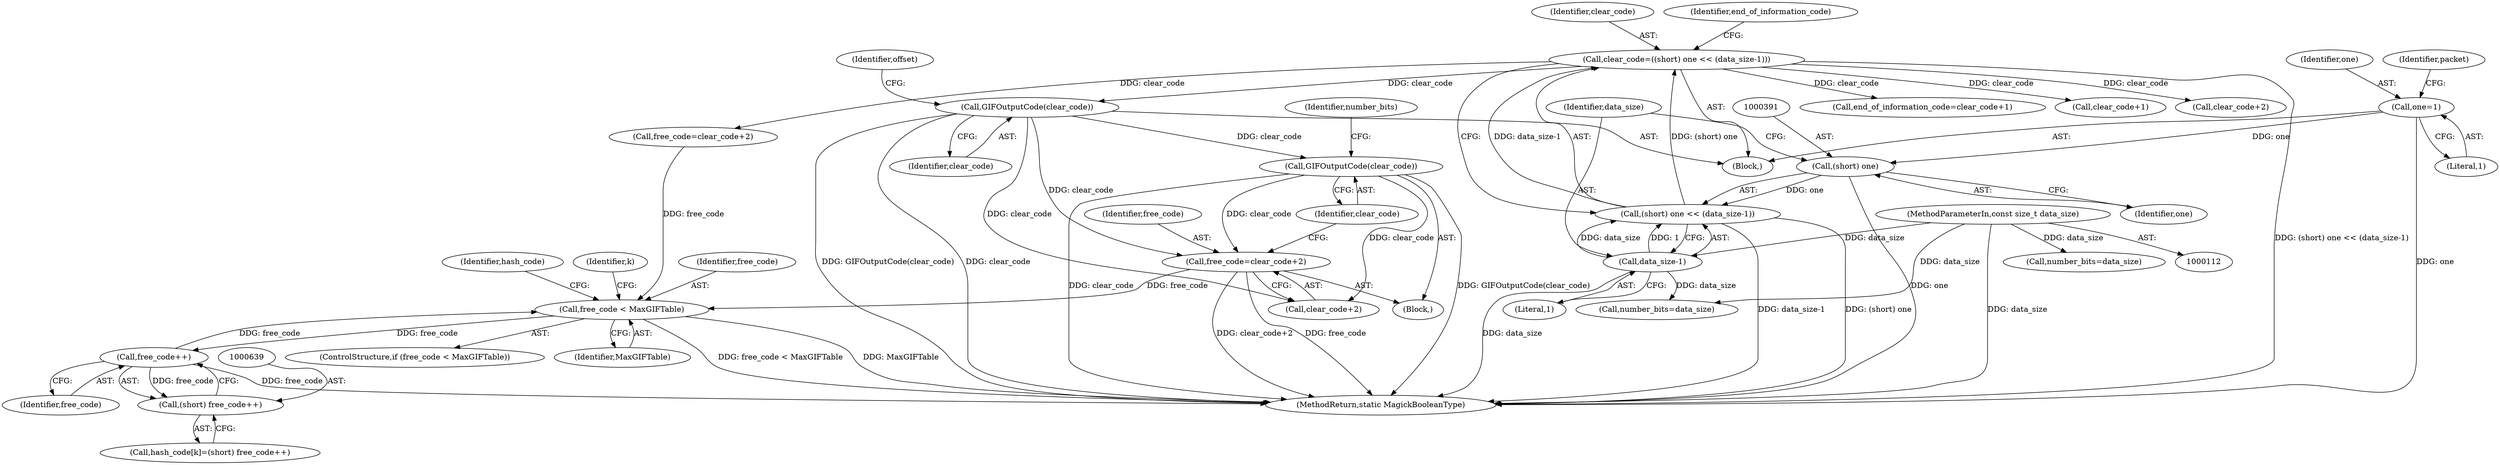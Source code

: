 digraph "0_ImageMagick6_19651f3db63fa1511ed83a348c4c82fa553f8d01@API" {
"1000670" [label="(Call,free_code=clear_code+2)"];
"1000675" [label="(Call,GIFOutputCode(clear_code))"];
"1000415" [label="(Call,GIFOutputCode(clear_code))"];
"1000387" [label="(Call,clear_code=((short) one << (data_size-1)))"];
"1000389" [label="(Call,(short) one << (data_size-1))"];
"1000390" [label="(Call,(short) one)"];
"1000226" [label="(Call,one=1)"];
"1000393" [label="(Call,data_size-1)"];
"1000115" [label="(MethodParameterIn,const size_t data_size)"];
"1000630" [label="(Call,free_code < MaxGIFTable)"];
"1000640" [label="(Call,free_code++)"];
"1000638" [label="(Call,(short) free_code++)"];
"1000227" [label="(Identifier,one)"];
"1000116" [label="(Block,)"];
"1000629" [label="(ControlStructure,if (free_code < MaxGIFTable))"];
"1000388" [label="(Identifier,clear_code)"];
"1000226" [label="(Call,one=1)"];
"1000636" [label="(Identifier,hash_code)"];
"1000678" [label="(Identifier,number_bits)"];
"1000671" [label="(Identifier,free_code)"];
"1000670" [label="(Call,free_code=clear_code+2)"];
"1000641" [label="(Identifier,free_code)"];
"1000389" [label="(Call,(short) one << (data_size-1))"];
"1000416" [label="(Identifier,clear_code)"];
"1000390" [label="(Call,(short) one)"];
"1000115" [label="(MethodParameterIn,const size_t data_size)"];
"1000632" [label="(Identifier,MaxGIFTable)"];
"1000380" [label="(Call,number_bits=data_size)"];
"1000638" [label="(Call,(short) free_code++)"];
"1000640" [label="(Call,free_code++)"];
"1000230" [label="(Identifier,packet)"];
"1000677" [label="(Call,number_bits=data_size)"];
"1000630" [label="(Call,free_code < MaxGIFTable)"];
"1000852" [label="(MethodReturn,static MagickBooleanType)"];
"1000418" [label="(Identifier,offset)"];
"1000395" [label="(Literal,1)"];
"1000415" [label="(Call,GIFOutputCode(clear_code))"];
"1000392" [label="(Identifier,one)"];
"1000397" [label="(Identifier,end_of_information_code)"];
"1000672" [label="(Call,clear_code+2)"];
"1000675" [label="(Call,GIFOutputCode(clear_code))"];
"1000658" [label="(Identifier,k)"];
"1000387" [label="(Call,clear_code=((short) one << (data_size-1)))"];
"1000676" [label="(Identifier,clear_code)"];
"1000228" [label="(Literal,1)"];
"1000631" [label="(Identifier,free_code)"];
"1000396" [label="(Call,end_of_information_code=clear_code+1)"];
"1000398" [label="(Call,clear_code+1)"];
"1000401" [label="(Call,free_code=clear_code+2)"];
"1000393" [label="(Call,data_size-1)"];
"1000394" [label="(Identifier,data_size)"];
"1000634" [label="(Call,hash_code[k]=(short) free_code++)"];
"1000655" [label="(Block,)"];
"1000403" [label="(Call,clear_code+2)"];
"1000670" -> "1000655"  [label="AST: "];
"1000670" -> "1000672"  [label="CFG: "];
"1000671" -> "1000670"  [label="AST: "];
"1000672" -> "1000670"  [label="AST: "];
"1000676" -> "1000670"  [label="CFG: "];
"1000670" -> "1000852"  [label="DDG: clear_code+2"];
"1000670" -> "1000852"  [label="DDG: free_code"];
"1000670" -> "1000630"  [label="DDG: free_code"];
"1000675" -> "1000670"  [label="DDG: clear_code"];
"1000415" -> "1000670"  [label="DDG: clear_code"];
"1000675" -> "1000655"  [label="AST: "];
"1000675" -> "1000676"  [label="CFG: "];
"1000676" -> "1000675"  [label="AST: "];
"1000678" -> "1000675"  [label="CFG: "];
"1000675" -> "1000852"  [label="DDG: clear_code"];
"1000675" -> "1000852"  [label="DDG: GIFOutputCode(clear_code)"];
"1000675" -> "1000672"  [label="DDG: clear_code"];
"1000415" -> "1000675"  [label="DDG: clear_code"];
"1000415" -> "1000116"  [label="AST: "];
"1000415" -> "1000416"  [label="CFG: "];
"1000416" -> "1000415"  [label="AST: "];
"1000418" -> "1000415"  [label="CFG: "];
"1000415" -> "1000852"  [label="DDG: clear_code"];
"1000415" -> "1000852"  [label="DDG: GIFOutputCode(clear_code)"];
"1000387" -> "1000415"  [label="DDG: clear_code"];
"1000415" -> "1000672"  [label="DDG: clear_code"];
"1000387" -> "1000116"  [label="AST: "];
"1000387" -> "1000389"  [label="CFG: "];
"1000388" -> "1000387"  [label="AST: "];
"1000389" -> "1000387"  [label="AST: "];
"1000397" -> "1000387"  [label="CFG: "];
"1000387" -> "1000852"  [label="DDG: (short) one << (data_size-1)"];
"1000389" -> "1000387"  [label="DDG: (short) one"];
"1000389" -> "1000387"  [label="DDG: data_size-1"];
"1000387" -> "1000396"  [label="DDG: clear_code"];
"1000387" -> "1000398"  [label="DDG: clear_code"];
"1000387" -> "1000401"  [label="DDG: clear_code"];
"1000387" -> "1000403"  [label="DDG: clear_code"];
"1000389" -> "1000393"  [label="CFG: "];
"1000390" -> "1000389"  [label="AST: "];
"1000393" -> "1000389"  [label="AST: "];
"1000389" -> "1000852"  [label="DDG: data_size-1"];
"1000389" -> "1000852"  [label="DDG: (short) one"];
"1000390" -> "1000389"  [label="DDG: one"];
"1000393" -> "1000389"  [label="DDG: data_size"];
"1000393" -> "1000389"  [label="DDG: 1"];
"1000390" -> "1000392"  [label="CFG: "];
"1000391" -> "1000390"  [label="AST: "];
"1000392" -> "1000390"  [label="AST: "];
"1000394" -> "1000390"  [label="CFG: "];
"1000390" -> "1000852"  [label="DDG: one"];
"1000226" -> "1000390"  [label="DDG: one"];
"1000226" -> "1000116"  [label="AST: "];
"1000226" -> "1000228"  [label="CFG: "];
"1000227" -> "1000226"  [label="AST: "];
"1000228" -> "1000226"  [label="AST: "];
"1000230" -> "1000226"  [label="CFG: "];
"1000226" -> "1000852"  [label="DDG: one"];
"1000393" -> "1000395"  [label="CFG: "];
"1000394" -> "1000393"  [label="AST: "];
"1000395" -> "1000393"  [label="AST: "];
"1000393" -> "1000852"  [label="DDG: data_size"];
"1000115" -> "1000393"  [label="DDG: data_size"];
"1000393" -> "1000677"  [label="DDG: data_size"];
"1000115" -> "1000112"  [label="AST: "];
"1000115" -> "1000852"  [label="DDG: data_size"];
"1000115" -> "1000380"  [label="DDG: data_size"];
"1000115" -> "1000677"  [label="DDG: data_size"];
"1000630" -> "1000629"  [label="AST: "];
"1000630" -> "1000632"  [label="CFG: "];
"1000631" -> "1000630"  [label="AST: "];
"1000632" -> "1000630"  [label="AST: "];
"1000636" -> "1000630"  [label="CFG: "];
"1000658" -> "1000630"  [label="CFG: "];
"1000630" -> "1000852"  [label="DDG: free_code < MaxGIFTable"];
"1000630" -> "1000852"  [label="DDG: MaxGIFTable"];
"1000640" -> "1000630"  [label="DDG: free_code"];
"1000401" -> "1000630"  [label="DDG: free_code"];
"1000630" -> "1000640"  [label="DDG: free_code"];
"1000640" -> "1000638"  [label="AST: "];
"1000640" -> "1000641"  [label="CFG: "];
"1000641" -> "1000640"  [label="AST: "];
"1000638" -> "1000640"  [label="CFG: "];
"1000640" -> "1000852"  [label="DDG: free_code"];
"1000640" -> "1000638"  [label="DDG: free_code"];
"1000638" -> "1000634"  [label="AST: "];
"1000639" -> "1000638"  [label="AST: "];
"1000634" -> "1000638"  [label="CFG: "];
}
